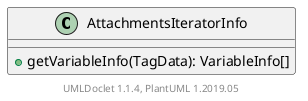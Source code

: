 @startuml

    class AttachmentsIteratorInfo [[AttachmentsIteratorInfo.html]] {
        +getVariableInfo(TagData): VariableInfo[]
    }


    center footer UMLDoclet 1.1.4, PlantUML 1.2019.05
@enduml
